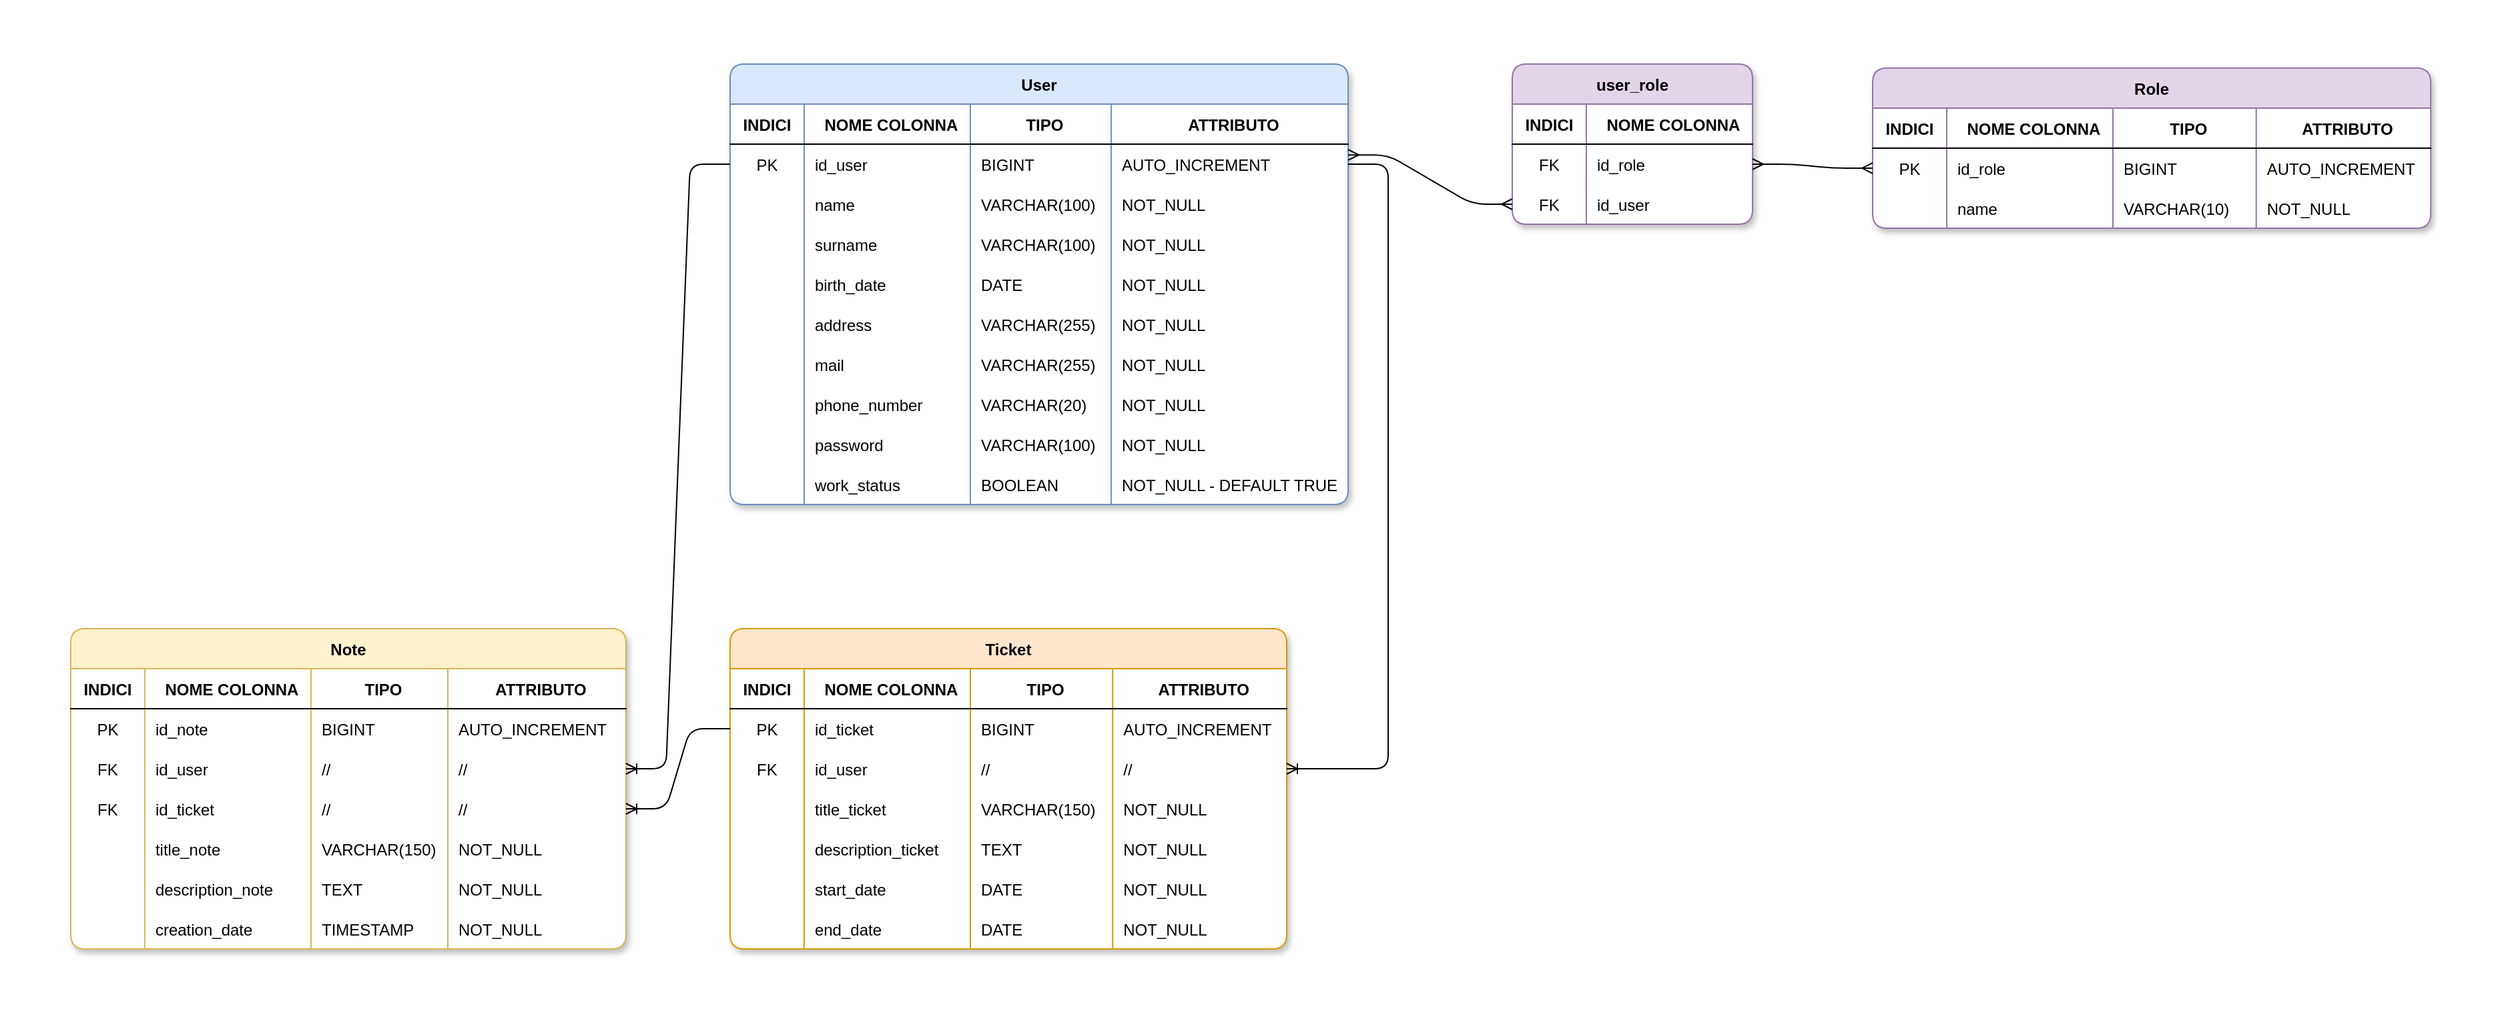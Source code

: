 <mxfile>
    <diagram id="HEl8g1TuOhpyTaPzUHAG" name="Page-1">
        <mxGraphModel dx="2202" dy="571" grid="0" gridSize="10" guides="1" tooltips="1" connect="1" arrows="1" fold="1" page="0" pageScale="1" pageWidth="827" pageHeight="1169" background="#ffffff" math="0" shadow="0">
            <root>
                <mxCell id="0"/>
                <mxCell id="1" parent="0"/>
                <mxCell id="246" value="" style="rounded=0;whiteSpace=wrap;html=1;strokeColor=none;movable=0;resizable=0;rotatable=0;deletable=0;editable=0;connectable=0;" parent="1" vertex="1">
                    <mxGeometry x="-989" y="96" width="1872" height="767" as="geometry"/>
                </mxCell>
                <mxCell id="2" value="User" style="shape=table;startSize=30;container=1;collapsible=1;childLayout=tableLayout;fixedRows=1;rowLines=0;fontStyle=1;align=center;resizeLast=1;swimlaneFillColor=default;rounded=1;swimlaneLine=1;shadow=1;fillColor=#dae8fc;arcSize=12;strokeColor=#6c8ebf;" parent="1" vertex="1">
                    <mxGeometry x="-442" y="144" width="463" height="330" as="geometry"/>
                </mxCell>
                <mxCell id="3" value="" style="shape=tableRow;horizontal=0;startSize=0;swimlaneHead=0;swimlaneBody=0;fillColor=none;collapsible=0;dropTarget=0;points=[[0,0.5],[1,0.5]];portConstraint=eastwest;top=0;left=0;right=0;bottom=1;rounded=0;" parent="2" vertex="1">
                    <mxGeometry y="30" width="463" height="30" as="geometry"/>
                </mxCell>
                <mxCell id="4" value="INDICI" style="shape=partialRectangle;connectable=0;fillColor=none;top=0;left=0;bottom=0;right=0;fontStyle=1;overflow=hidden;align=center;rounded=0;" parent="3" vertex="1">
                    <mxGeometry width="55.458" height="30" as="geometry">
                        <mxRectangle width="55.458" height="30" as="alternateBounds"/>
                    </mxGeometry>
                </mxCell>
                <mxCell id="5" value="NOME COLONNA" style="shape=partialRectangle;connectable=0;fillColor=none;top=0;left=0;bottom=0;right=0;align=center;spacingLeft=6;fontStyle=1;overflow=hidden;rounded=0;" parent="3" vertex="1">
                    <mxGeometry x="55.458" width="124.542" height="30" as="geometry">
                        <mxRectangle width="124.542" height="30" as="alternateBounds"/>
                    </mxGeometry>
                </mxCell>
                <mxCell id="26" value="TIPO" style="shape=partialRectangle;connectable=0;fillColor=none;top=0;left=0;bottom=0;right=0;align=center;spacingLeft=6;fontStyle=1;overflow=hidden;rounded=0;" parent="3" vertex="1">
                    <mxGeometry x="180" width="105.458" height="30" as="geometry">
                        <mxRectangle width="105.458" height="30" as="alternateBounds"/>
                    </mxGeometry>
                </mxCell>
                <mxCell id="22" value="ATTRIBUTO" style="shape=partialRectangle;connectable=0;fillColor=none;top=0;left=0;bottom=0;right=0;align=center;spacingLeft=6;fontStyle=1;overflow=hidden;rounded=0;" parent="3" vertex="1">
                    <mxGeometry x="285.458" width="177.542" height="30" as="geometry">
                        <mxRectangle width="177.542" height="30" as="alternateBounds"/>
                    </mxGeometry>
                </mxCell>
                <mxCell id="6" value="" style="shape=tableRow;horizontal=0;startSize=0;swimlaneHead=0;swimlaneBody=0;fillColor=none;collapsible=0;dropTarget=0;points=[[0,0.5],[1,0.5]];portConstraint=eastwest;top=0;left=0;right=0;bottom=0;rounded=0;" parent="2" vertex="1">
                    <mxGeometry y="60" width="463" height="30" as="geometry"/>
                </mxCell>
                <mxCell id="7" value="PK" style="shape=partialRectangle;connectable=0;fillColor=none;top=0;left=0;bottom=0;right=0;editable=1;overflow=hidden;rounded=0;" parent="6" vertex="1">
                    <mxGeometry width="55.458" height="30" as="geometry">
                        <mxRectangle width="55.458" height="30" as="alternateBounds"/>
                    </mxGeometry>
                </mxCell>
                <mxCell id="8" value="id_user" style="shape=partialRectangle;connectable=0;fillColor=none;top=0;left=0;bottom=0;right=0;align=left;spacingLeft=6;overflow=hidden;rounded=0;" parent="6" vertex="1">
                    <mxGeometry x="55.458" width="124.542" height="30" as="geometry">
                        <mxRectangle width="124.542" height="30" as="alternateBounds"/>
                    </mxGeometry>
                </mxCell>
                <mxCell id="27" value="BIGINT" style="shape=partialRectangle;connectable=0;fillColor=none;top=0;left=0;bottom=0;right=0;align=left;spacingLeft=6;overflow=hidden;rounded=0;" parent="6" vertex="1">
                    <mxGeometry x="180" width="105.458" height="30" as="geometry">
                        <mxRectangle width="105.458" height="30" as="alternateBounds"/>
                    </mxGeometry>
                </mxCell>
                <mxCell id="23" value="AUTO_INCREMENT" style="shape=partialRectangle;connectable=0;fillColor=none;top=0;left=0;bottom=0;right=0;align=left;spacingLeft=6;overflow=hidden;rounded=0;" parent="6" vertex="1">
                    <mxGeometry x="285.458" width="177.542" height="30" as="geometry">
                        <mxRectangle width="177.542" height="30" as="alternateBounds"/>
                    </mxGeometry>
                </mxCell>
                <mxCell id="9" value="" style="shape=tableRow;horizontal=0;startSize=0;swimlaneHead=0;swimlaneBody=0;fillColor=none;collapsible=0;dropTarget=0;points=[[0,0.5],[1,0.5]];portConstraint=eastwest;top=0;left=0;right=0;bottom=0;rounded=0;" parent="2" vertex="1">
                    <mxGeometry y="90" width="463" height="30" as="geometry"/>
                </mxCell>
                <mxCell id="10" value="" style="shape=partialRectangle;connectable=0;fillColor=none;top=0;left=0;bottom=0;right=0;editable=1;overflow=hidden;rounded=0;" parent="9" vertex="1">
                    <mxGeometry width="55.458" height="30" as="geometry">
                        <mxRectangle width="55.458" height="30" as="alternateBounds"/>
                    </mxGeometry>
                </mxCell>
                <mxCell id="11" value="name" style="shape=partialRectangle;connectable=0;fillColor=none;top=0;left=0;bottom=0;right=0;align=left;spacingLeft=6;overflow=hidden;rounded=0;" parent="9" vertex="1">
                    <mxGeometry x="55.458" width="124.542" height="30" as="geometry">
                        <mxRectangle width="124.542" height="30" as="alternateBounds"/>
                    </mxGeometry>
                </mxCell>
                <mxCell id="28" value="VARCHAR(100)" style="shape=partialRectangle;connectable=0;fillColor=none;top=0;left=0;bottom=0;right=0;align=left;spacingLeft=6;overflow=hidden;rounded=0;" parent="9" vertex="1">
                    <mxGeometry x="180" width="105.458" height="30" as="geometry">
                        <mxRectangle width="105.458" height="30" as="alternateBounds"/>
                    </mxGeometry>
                </mxCell>
                <mxCell id="24" value="NOT_NULL" style="shape=partialRectangle;connectable=0;fillColor=none;top=0;left=0;bottom=0;right=0;align=left;spacingLeft=6;overflow=hidden;rounded=0;" parent="9" vertex="1">
                    <mxGeometry x="285.458" width="177.542" height="30" as="geometry">
                        <mxRectangle width="177.542" height="30" as="alternateBounds"/>
                    </mxGeometry>
                </mxCell>
                <mxCell id="12" value="" style="shape=tableRow;horizontal=0;startSize=0;swimlaneHead=0;swimlaneBody=0;fillColor=none;collapsible=0;dropTarget=0;points=[[0,0.5],[1,0.5]];portConstraint=eastwest;top=0;left=0;right=0;bottom=0;rounded=0;" parent="2" vertex="1">
                    <mxGeometry y="120" width="463" height="30" as="geometry"/>
                </mxCell>
                <mxCell id="13" value="" style="shape=partialRectangle;connectable=0;fillColor=none;top=0;left=0;bottom=0;right=0;editable=1;overflow=hidden;rounded=0;" parent="12" vertex="1">
                    <mxGeometry width="55.458" height="30" as="geometry">
                        <mxRectangle width="55.458" height="30" as="alternateBounds"/>
                    </mxGeometry>
                </mxCell>
                <mxCell id="14" value="surname" style="shape=partialRectangle;connectable=0;fillColor=none;top=0;left=0;bottom=0;right=0;align=left;spacingLeft=6;overflow=hidden;rounded=0;" parent="12" vertex="1">
                    <mxGeometry x="55.458" width="124.542" height="30" as="geometry">
                        <mxRectangle width="124.542" height="30" as="alternateBounds"/>
                    </mxGeometry>
                </mxCell>
                <mxCell id="29" value="VARCHAR(100)" style="shape=partialRectangle;connectable=0;fillColor=none;top=0;left=0;bottom=0;right=0;align=left;spacingLeft=6;overflow=hidden;rounded=0;" parent="12" vertex="1">
                    <mxGeometry x="180" width="105.458" height="30" as="geometry">
                        <mxRectangle width="105.458" height="30" as="alternateBounds"/>
                    </mxGeometry>
                </mxCell>
                <mxCell id="25" value="NOT_NULL" style="shape=partialRectangle;connectable=0;fillColor=none;top=0;left=0;bottom=0;right=0;align=left;spacingLeft=6;overflow=hidden;rounded=0;" parent="12" vertex="1">
                    <mxGeometry x="285.458" width="177.542" height="30" as="geometry">
                        <mxRectangle width="177.542" height="30" as="alternateBounds"/>
                    </mxGeometry>
                </mxCell>
                <mxCell id="79" style="shape=tableRow;horizontal=0;startSize=0;swimlaneHead=0;swimlaneBody=0;fillColor=none;collapsible=0;dropTarget=0;points=[[0,0.5],[1,0.5]];portConstraint=eastwest;top=0;left=0;right=0;bottom=0;rounded=0;" parent="2" vertex="1">
                    <mxGeometry y="150" width="463" height="30" as="geometry"/>
                </mxCell>
                <mxCell id="80" style="shape=partialRectangle;connectable=0;fillColor=none;top=0;left=0;bottom=0;right=0;editable=1;overflow=hidden;rounded=0;" parent="79" vertex="1">
                    <mxGeometry width="55.458" height="30" as="geometry">
                        <mxRectangle width="55.458" height="30" as="alternateBounds"/>
                    </mxGeometry>
                </mxCell>
                <mxCell id="81" value="birth_date" style="shape=partialRectangle;connectable=0;fillColor=none;top=0;left=0;bottom=0;right=0;align=left;spacingLeft=6;overflow=hidden;rounded=0;" parent="79" vertex="1">
                    <mxGeometry x="55.458" width="124.542" height="30" as="geometry">
                        <mxRectangle width="124.542" height="30" as="alternateBounds"/>
                    </mxGeometry>
                </mxCell>
                <mxCell id="82" value="DATE" style="shape=partialRectangle;connectable=0;fillColor=none;top=0;left=0;bottom=0;right=0;align=left;spacingLeft=6;overflow=hidden;rounded=0;" parent="79" vertex="1">
                    <mxGeometry x="180" width="105.458" height="30" as="geometry">
                        <mxRectangle width="105.458" height="30" as="alternateBounds"/>
                    </mxGeometry>
                </mxCell>
                <mxCell id="83" value="NOT_NULL" style="shape=partialRectangle;connectable=0;fillColor=none;top=0;left=0;bottom=0;right=0;align=left;spacingLeft=6;overflow=hidden;rounded=0;" parent="79" vertex="1">
                    <mxGeometry x="285.458" width="177.542" height="30" as="geometry">
                        <mxRectangle width="177.542" height="30" as="alternateBounds"/>
                    </mxGeometry>
                </mxCell>
                <mxCell id="74" style="shape=tableRow;horizontal=0;startSize=0;swimlaneHead=0;swimlaneBody=0;fillColor=none;collapsible=0;dropTarget=0;points=[[0,0.5],[1,0.5]];portConstraint=eastwest;top=0;left=0;right=0;bottom=0;rounded=0;" parent="2" vertex="1">
                    <mxGeometry y="180" width="463" height="30" as="geometry"/>
                </mxCell>
                <mxCell id="75" style="shape=partialRectangle;connectable=0;fillColor=none;top=0;left=0;bottom=0;right=0;editable=1;overflow=hidden;rounded=0;" parent="74" vertex="1">
                    <mxGeometry width="55.458" height="30" as="geometry">
                        <mxRectangle width="55.458" height="30" as="alternateBounds"/>
                    </mxGeometry>
                </mxCell>
                <mxCell id="76" value="address" style="shape=partialRectangle;connectable=0;fillColor=none;top=0;left=0;bottom=0;right=0;align=left;spacingLeft=6;overflow=hidden;rounded=0;" parent="74" vertex="1">
                    <mxGeometry x="55.458" width="124.542" height="30" as="geometry">
                        <mxRectangle width="124.542" height="30" as="alternateBounds"/>
                    </mxGeometry>
                </mxCell>
                <mxCell id="77" value="VARCHAR(255)" style="shape=partialRectangle;connectable=0;fillColor=none;top=0;left=0;bottom=0;right=0;align=left;spacingLeft=6;overflow=hidden;rounded=0;" parent="74" vertex="1">
                    <mxGeometry x="180" width="105.458" height="30" as="geometry">
                        <mxRectangle width="105.458" height="30" as="alternateBounds"/>
                    </mxGeometry>
                </mxCell>
                <mxCell id="78" value="NOT_NULL" style="shape=partialRectangle;connectable=0;fillColor=none;top=0;left=0;bottom=0;right=0;align=left;spacingLeft=6;overflow=hidden;rounded=0;" parent="74" vertex="1">
                    <mxGeometry x="285.458" width="177.542" height="30" as="geometry">
                        <mxRectangle width="177.542" height="30" as="alternateBounds"/>
                    </mxGeometry>
                </mxCell>
                <mxCell id="84" style="shape=tableRow;horizontal=0;startSize=0;swimlaneHead=0;swimlaneBody=0;fillColor=none;collapsible=0;dropTarget=0;points=[[0,0.5],[1,0.5]];portConstraint=eastwest;top=0;left=0;right=0;bottom=0;rounded=0;" parent="2" vertex="1">
                    <mxGeometry y="210" width="463" height="30" as="geometry"/>
                </mxCell>
                <mxCell id="85" style="shape=partialRectangle;connectable=0;fillColor=none;top=0;left=0;bottom=0;right=0;editable=1;overflow=hidden;rounded=0;" parent="84" vertex="1">
                    <mxGeometry width="55.458" height="30" as="geometry">
                        <mxRectangle width="55.458" height="30" as="alternateBounds"/>
                    </mxGeometry>
                </mxCell>
                <mxCell id="86" value="mail" style="shape=partialRectangle;connectable=0;fillColor=none;top=0;left=0;bottom=0;right=0;align=left;spacingLeft=6;overflow=hidden;rounded=0;" parent="84" vertex="1">
                    <mxGeometry x="55.458" width="124.542" height="30" as="geometry">
                        <mxRectangle width="124.542" height="30" as="alternateBounds"/>
                    </mxGeometry>
                </mxCell>
                <mxCell id="87" value="VARCHAR(255)" style="shape=partialRectangle;connectable=0;fillColor=none;top=0;left=0;bottom=0;right=0;align=left;spacingLeft=6;overflow=hidden;rounded=0;" parent="84" vertex="1">
                    <mxGeometry x="180" width="105.458" height="30" as="geometry">
                        <mxRectangle width="105.458" height="30" as="alternateBounds"/>
                    </mxGeometry>
                </mxCell>
                <mxCell id="88" value="NOT_NULL" style="shape=partialRectangle;connectable=0;fillColor=none;top=0;left=0;bottom=0;right=0;align=left;spacingLeft=6;overflow=hidden;rounded=0;" parent="84" vertex="1">
                    <mxGeometry x="285.458" width="177.542" height="30" as="geometry">
                        <mxRectangle width="177.542" height="30" as="alternateBounds"/>
                    </mxGeometry>
                </mxCell>
                <mxCell id="99" style="shape=tableRow;horizontal=0;startSize=0;swimlaneHead=0;swimlaneBody=0;fillColor=none;collapsible=0;dropTarget=0;points=[[0,0.5],[1,0.5]];portConstraint=eastwest;top=0;left=0;right=0;bottom=0;rounded=0;" parent="2" vertex="1">
                    <mxGeometry y="240" width="463" height="30" as="geometry"/>
                </mxCell>
                <mxCell id="100" style="shape=partialRectangle;connectable=0;fillColor=none;top=0;left=0;bottom=0;right=0;editable=1;overflow=hidden;rounded=0;" parent="99" vertex="1">
                    <mxGeometry width="55.458" height="30" as="geometry">
                        <mxRectangle width="55.458" height="30" as="alternateBounds"/>
                    </mxGeometry>
                </mxCell>
                <mxCell id="101" value="phone_number" style="shape=partialRectangle;connectable=0;fillColor=none;top=0;left=0;bottom=0;right=0;align=left;spacingLeft=6;overflow=hidden;rounded=0;" parent="99" vertex="1">
                    <mxGeometry x="55.458" width="124.542" height="30" as="geometry">
                        <mxRectangle width="124.542" height="30" as="alternateBounds"/>
                    </mxGeometry>
                </mxCell>
                <mxCell id="102" value="VARCHAR(20)" style="shape=partialRectangle;connectable=0;fillColor=none;top=0;left=0;bottom=0;right=0;align=left;spacingLeft=6;overflow=hidden;rounded=0;" parent="99" vertex="1">
                    <mxGeometry x="180" width="105.458" height="30" as="geometry">
                        <mxRectangle width="105.458" height="30" as="alternateBounds"/>
                    </mxGeometry>
                </mxCell>
                <mxCell id="103" value="NOT_NULL" style="shape=partialRectangle;connectable=0;fillColor=none;top=0;left=0;bottom=0;right=0;align=left;spacingLeft=6;overflow=hidden;rounded=0;" parent="99" vertex="1">
                    <mxGeometry x="285.458" width="177.542" height="30" as="geometry">
                        <mxRectangle width="177.542" height="30" as="alternateBounds"/>
                    </mxGeometry>
                </mxCell>
                <mxCell id="89" style="shape=tableRow;horizontal=0;startSize=0;swimlaneHead=0;swimlaneBody=0;fillColor=none;collapsible=0;dropTarget=0;points=[[0,0.5],[1,0.5]];portConstraint=eastwest;top=0;left=0;right=0;bottom=0;rounded=0;" parent="2" vertex="1">
                    <mxGeometry y="270" width="463" height="30" as="geometry"/>
                </mxCell>
                <mxCell id="90" style="shape=partialRectangle;connectable=0;fillColor=none;top=0;left=0;bottom=0;right=0;editable=1;overflow=hidden;rounded=0;" parent="89" vertex="1">
                    <mxGeometry width="55.458" height="30" as="geometry">
                        <mxRectangle width="55.458" height="30" as="alternateBounds"/>
                    </mxGeometry>
                </mxCell>
                <mxCell id="91" value="password" style="shape=partialRectangle;connectable=0;fillColor=none;top=0;left=0;bottom=0;right=0;align=left;spacingLeft=6;overflow=hidden;rounded=0;" parent="89" vertex="1">
                    <mxGeometry x="55.458" width="124.542" height="30" as="geometry">
                        <mxRectangle width="124.542" height="30" as="alternateBounds"/>
                    </mxGeometry>
                </mxCell>
                <mxCell id="92" value="VARCHAR(100)" style="shape=partialRectangle;connectable=0;fillColor=none;top=0;left=0;bottom=0;right=0;align=left;spacingLeft=6;overflow=hidden;rounded=0;" parent="89" vertex="1">
                    <mxGeometry x="180" width="105.458" height="30" as="geometry">
                        <mxRectangle width="105.458" height="30" as="alternateBounds"/>
                    </mxGeometry>
                </mxCell>
                <mxCell id="93" value="NOT_NULL" style="shape=partialRectangle;connectable=0;fillColor=none;top=0;left=0;bottom=0;right=0;align=left;spacingLeft=6;overflow=hidden;rounded=0;" parent="89" vertex="1">
                    <mxGeometry x="285.458" width="177.542" height="30" as="geometry">
                        <mxRectangle width="177.542" height="30" as="alternateBounds"/>
                    </mxGeometry>
                </mxCell>
                <mxCell id="125" style="shape=tableRow;horizontal=0;startSize=0;swimlaneHead=0;swimlaneBody=0;fillColor=none;collapsible=0;dropTarget=0;points=[[0,0.5],[1,0.5]];portConstraint=eastwest;top=0;left=0;right=0;bottom=0;rounded=0;" parent="2" vertex="1">
                    <mxGeometry y="300" width="463" height="30" as="geometry"/>
                </mxCell>
                <mxCell id="126" style="shape=partialRectangle;connectable=0;fillColor=none;top=0;left=0;bottom=0;right=0;editable=1;overflow=hidden;rounded=0;" parent="125" vertex="1">
                    <mxGeometry width="55.458" height="30" as="geometry">
                        <mxRectangle width="55.458" height="30" as="alternateBounds"/>
                    </mxGeometry>
                </mxCell>
                <mxCell id="127" value="work_status" style="shape=partialRectangle;connectable=0;fillColor=none;top=0;left=0;bottom=0;right=0;align=left;spacingLeft=6;overflow=hidden;rounded=0;" parent="125" vertex="1">
                    <mxGeometry x="55.458" width="124.542" height="30" as="geometry">
                        <mxRectangle width="124.542" height="30" as="alternateBounds"/>
                    </mxGeometry>
                </mxCell>
                <mxCell id="128" value="BOOLEAN" style="shape=partialRectangle;connectable=0;fillColor=none;top=0;left=0;bottom=0;right=0;align=left;spacingLeft=6;overflow=hidden;rounded=0;" parent="125" vertex="1">
                    <mxGeometry x="180" width="105.458" height="30" as="geometry">
                        <mxRectangle width="105.458" height="30" as="alternateBounds"/>
                    </mxGeometry>
                </mxCell>
                <mxCell id="129" value="NOT_NULL - DEFAULT TRUE" style="shape=partialRectangle;connectable=0;fillColor=none;top=0;left=0;bottom=0;right=0;align=left;spacingLeft=6;overflow=hidden;rounded=0;" parent="125" vertex="1">
                    <mxGeometry x="285.458" width="177.542" height="30" as="geometry">
                        <mxRectangle width="177.542" height="30" as="alternateBounds"/>
                    </mxGeometry>
                </mxCell>
                <mxCell id="30" value="Role" style="shape=table;startSize=30;container=1;collapsible=1;childLayout=tableLayout;fixedRows=1;rowLines=0;fontStyle=1;align=center;resizeLast=1;swimlaneFillColor=default;rounded=1;swimlaneLine=1;shadow=1;fillColor=#e1d5e7;arcSize=12;strokeColor=#9673a6;" parent="1" vertex="1">
                    <mxGeometry x="414" y="147" width="418.114" height="120" as="geometry"/>
                </mxCell>
                <mxCell id="31" value="" style="shape=tableRow;horizontal=0;startSize=0;swimlaneHead=0;swimlaneBody=0;fillColor=none;collapsible=0;dropTarget=0;points=[[0,0.5],[1,0.5]];portConstraint=eastwest;top=0;left=0;right=0;bottom=1;rounded=0;" parent="30" vertex="1">
                    <mxGeometry y="30" width="418.114" height="30" as="geometry"/>
                </mxCell>
                <mxCell id="32" value="INDICI" style="shape=partialRectangle;connectable=0;fillColor=none;top=0;left=0;bottom=0;right=0;fontStyle=1;overflow=hidden;align=center;rounded=0;" parent="31" vertex="1">
                    <mxGeometry width="55.458" height="30" as="geometry">
                        <mxRectangle width="55.458" height="30" as="alternateBounds"/>
                    </mxGeometry>
                </mxCell>
                <mxCell id="33" value="NOME COLONNA" style="shape=partialRectangle;connectable=0;fillColor=none;top=0;left=0;bottom=0;right=0;align=center;spacingLeft=6;fontStyle=1;overflow=hidden;rounded=0;" parent="31" vertex="1">
                    <mxGeometry x="55.458" width="124.542" height="30" as="geometry">
                        <mxRectangle width="124.542" height="30" as="alternateBounds"/>
                    </mxGeometry>
                </mxCell>
                <mxCell id="34" value="TIPO" style="shape=partialRectangle;connectable=0;fillColor=none;top=0;left=0;bottom=0;right=0;align=center;spacingLeft=6;fontStyle=1;overflow=hidden;rounded=0;" parent="31" vertex="1">
                    <mxGeometry x="180" width="107.371" height="30" as="geometry">
                        <mxRectangle width="107.371" height="30" as="alternateBounds"/>
                    </mxGeometry>
                </mxCell>
                <mxCell id="35" value="ATTRIBUTO" style="shape=partialRectangle;connectable=0;fillColor=none;top=0;left=0;bottom=0;right=0;align=center;spacingLeft=6;fontStyle=1;overflow=hidden;rounded=0;" parent="31" vertex="1">
                    <mxGeometry x="287.371" width="130.743" height="30" as="geometry">
                        <mxRectangle width="130.743" height="30" as="alternateBounds"/>
                    </mxGeometry>
                </mxCell>
                <mxCell id="36" value="" style="shape=tableRow;horizontal=0;startSize=0;swimlaneHead=0;swimlaneBody=0;fillColor=none;collapsible=0;dropTarget=0;points=[[0,0.5],[1,0.5]];portConstraint=eastwest;top=0;left=0;right=0;bottom=0;rounded=0;" parent="30" vertex="1">
                    <mxGeometry y="60" width="418.114" height="30" as="geometry"/>
                </mxCell>
                <mxCell id="37" value="PK" style="shape=partialRectangle;connectable=0;fillColor=none;top=0;left=0;bottom=0;right=0;editable=1;overflow=hidden;rounded=0;" parent="36" vertex="1">
                    <mxGeometry width="55.458" height="30" as="geometry">
                        <mxRectangle width="55.458" height="30" as="alternateBounds"/>
                    </mxGeometry>
                </mxCell>
                <mxCell id="38" value="id_role" style="shape=partialRectangle;connectable=0;fillColor=none;top=0;left=0;bottom=0;right=0;align=left;spacingLeft=6;overflow=hidden;rounded=0;" parent="36" vertex="1">
                    <mxGeometry x="55.458" width="124.542" height="30" as="geometry">
                        <mxRectangle width="124.542" height="30" as="alternateBounds"/>
                    </mxGeometry>
                </mxCell>
                <mxCell id="39" value="BIGINT" style="shape=partialRectangle;connectable=0;fillColor=none;top=0;left=0;bottom=0;right=0;align=left;spacingLeft=6;overflow=hidden;rounded=0;" parent="36" vertex="1">
                    <mxGeometry x="180" width="107.371" height="30" as="geometry">
                        <mxRectangle width="107.371" height="30" as="alternateBounds"/>
                    </mxGeometry>
                </mxCell>
                <mxCell id="40" value="AUTO_INCREMENT" style="shape=partialRectangle;connectable=0;fillColor=none;top=0;left=0;bottom=0;right=0;align=left;spacingLeft=6;overflow=hidden;rounded=0;" parent="36" vertex="1">
                    <mxGeometry x="287.371" width="130.743" height="30" as="geometry">
                        <mxRectangle width="130.743" height="30" as="alternateBounds"/>
                    </mxGeometry>
                </mxCell>
                <mxCell id="192" value="" style="shape=tableRow;horizontal=0;startSize=0;swimlaneHead=0;swimlaneBody=0;fillColor=none;collapsible=0;dropTarget=0;points=[[0,0.5],[1,0.5]];portConstraint=eastwest;top=0;left=0;right=0;bottom=0;rounded=0;" parent="30" vertex="1">
                    <mxGeometry y="90" width="418.114" height="30" as="geometry"/>
                </mxCell>
                <mxCell id="193" value="" style="shape=partialRectangle;connectable=0;fillColor=none;top=0;left=0;bottom=0;right=0;editable=1;overflow=hidden;rounded=0;" parent="192" vertex="1">
                    <mxGeometry width="55.458" height="30" as="geometry">
                        <mxRectangle width="55.458" height="30" as="alternateBounds"/>
                    </mxGeometry>
                </mxCell>
                <mxCell id="194" value="name" style="shape=partialRectangle;connectable=0;fillColor=none;top=0;left=0;bottom=0;right=0;align=left;spacingLeft=6;overflow=hidden;rounded=0;" parent="192" vertex="1">
                    <mxGeometry x="55.458" width="124.542" height="30" as="geometry">
                        <mxRectangle width="124.542" height="30" as="alternateBounds"/>
                    </mxGeometry>
                </mxCell>
                <mxCell id="195" value="VARCHAR(10)" style="shape=partialRectangle;connectable=0;fillColor=none;top=0;left=0;bottom=0;right=0;align=left;spacingLeft=6;overflow=hidden;rounded=0;" parent="192" vertex="1">
                    <mxGeometry x="180" width="107.371" height="30" as="geometry">
                        <mxRectangle width="107.371" height="30" as="alternateBounds"/>
                    </mxGeometry>
                </mxCell>
                <mxCell id="196" value="NOT_NULL" style="shape=partialRectangle;connectable=0;fillColor=none;top=0;left=0;bottom=0;right=0;align=left;spacingLeft=6;overflow=hidden;rounded=0;" parent="192" vertex="1">
                    <mxGeometry x="287.371" width="130.743" height="30" as="geometry">
                        <mxRectangle width="130.743" height="30" as="alternateBounds"/>
                    </mxGeometry>
                </mxCell>
                <mxCell id="51" value="Ticket" style="shape=table;startSize=30;container=1;collapsible=1;childLayout=tableLayout;fixedRows=1;rowLines=0;fontStyle=1;align=center;resizeLast=1;swimlaneFillColor=default;rounded=1;swimlaneLine=1;shadow=1;fillColor=#ffe6cc;arcSize=12;strokeColor=#d79b00;" parent="1" vertex="1">
                    <mxGeometry x="-442" y="567" width="417" height="240" as="geometry"/>
                </mxCell>
                <mxCell id="52" value="" style="shape=tableRow;horizontal=0;startSize=0;swimlaneHead=0;swimlaneBody=0;fillColor=none;collapsible=0;dropTarget=0;points=[[0,0.5],[1,0.5]];portConstraint=eastwest;top=0;left=0;right=0;bottom=1;rounded=0;" parent="51" vertex="1">
                    <mxGeometry y="30" width="417" height="30" as="geometry"/>
                </mxCell>
                <mxCell id="53" value="INDICI" style="shape=partialRectangle;connectable=0;fillColor=none;top=0;left=0;bottom=0;right=0;fontStyle=1;overflow=hidden;align=center;rounded=0;" parent="52" vertex="1">
                    <mxGeometry width="55.458" height="30" as="geometry">
                        <mxRectangle width="55.458" height="30" as="alternateBounds"/>
                    </mxGeometry>
                </mxCell>
                <mxCell id="54" value="NOME COLONNA" style="shape=partialRectangle;connectable=0;fillColor=none;top=0;left=0;bottom=0;right=0;align=center;spacingLeft=6;fontStyle=1;overflow=hidden;rounded=0;" parent="52" vertex="1">
                    <mxGeometry x="55.458" width="124.542" height="30" as="geometry">
                        <mxRectangle width="124.542" height="30" as="alternateBounds"/>
                    </mxGeometry>
                </mxCell>
                <mxCell id="55" value="TIPO" style="shape=partialRectangle;connectable=0;fillColor=none;top=0;left=0;bottom=0;right=0;align=center;spacingLeft=6;fontStyle=1;overflow=hidden;rounded=0;" parent="52" vertex="1">
                    <mxGeometry x="180" width="106.609" height="30" as="geometry">
                        <mxRectangle width="106.609" height="30" as="alternateBounds"/>
                    </mxGeometry>
                </mxCell>
                <mxCell id="56" value="ATTRIBUTO" style="shape=partialRectangle;connectable=0;fillColor=none;top=0;left=0;bottom=0;right=0;align=center;spacingLeft=6;fontStyle=1;overflow=hidden;rounded=0;" parent="52" vertex="1">
                    <mxGeometry x="286.609" width="130.391" height="30" as="geometry">
                        <mxRectangle width="130.391" height="30" as="alternateBounds"/>
                    </mxGeometry>
                </mxCell>
                <mxCell id="57" value="" style="shape=tableRow;horizontal=0;startSize=0;swimlaneHead=0;swimlaneBody=0;fillColor=none;collapsible=0;dropTarget=0;points=[[0,0.5],[1,0.5]];portConstraint=eastwest;top=0;left=0;right=0;bottom=0;rounded=0;" parent="51" vertex="1">
                    <mxGeometry y="60" width="417" height="30" as="geometry"/>
                </mxCell>
                <mxCell id="58" value="PK" style="shape=partialRectangle;connectable=0;fillColor=none;top=0;left=0;bottom=0;right=0;editable=1;overflow=hidden;rounded=0;" parent="57" vertex="1">
                    <mxGeometry width="55.458" height="30" as="geometry">
                        <mxRectangle width="55.458" height="30" as="alternateBounds"/>
                    </mxGeometry>
                </mxCell>
                <mxCell id="59" value="id_ticket" style="shape=partialRectangle;connectable=0;fillColor=none;top=0;left=0;bottom=0;right=0;align=left;spacingLeft=6;overflow=hidden;rounded=0;" parent="57" vertex="1">
                    <mxGeometry x="55.458" width="124.542" height="30" as="geometry">
                        <mxRectangle width="124.542" height="30" as="alternateBounds"/>
                    </mxGeometry>
                </mxCell>
                <mxCell id="60" value="BIGINT" style="shape=partialRectangle;connectable=0;fillColor=none;top=0;left=0;bottom=0;right=0;align=left;spacingLeft=6;overflow=hidden;rounded=0;" parent="57" vertex="1">
                    <mxGeometry x="180" width="106.609" height="30" as="geometry">
                        <mxRectangle width="106.609" height="30" as="alternateBounds"/>
                    </mxGeometry>
                </mxCell>
                <mxCell id="61" value="AUTO_INCREMENT" style="shape=partialRectangle;connectable=0;fillColor=none;top=0;left=0;bottom=0;right=0;align=left;spacingLeft=6;overflow=hidden;rounded=0;" parent="57" vertex="1">
                    <mxGeometry x="286.609" width="130.391" height="30" as="geometry">
                        <mxRectangle width="130.391" height="30" as="alternateBounds"/>
                    </mxGeometry>
                </mxCell>
                <mxCell id="214" style="shape=tableRow;horizontal=0;startSize=0;swimlaneHead=0;swimlaneBody=0;fillColor=none;collapsible=0;dropTarget=0;points=[[0,0.5],[1,0.5]];portConstraint=eastwest;top=0;left=0;right=0;bottom=0;rounded=0;" parent="51" vertex="1">
                    <mxGeometry y="90" width="417" height="30" as="geometry"/>
                </mxCell>
                <mxCell id="215" value="FK" style="shape=partialRectangle;connectable=0;fillColor=none;top=0;left=0;bottom=0;right=0;editable=1;overflow=hidden;rounded=0;" parent="214" vertex="1">
                    <mxGeometry width="55.458" height="30" as="geometry">
                        <mxRectangle width="55.458" height="30" as="alternateBounds"/>
                    </mxGeometry>
                </mxCell>
                <mxCell id="216" value="id_user" style="shape=partialRectangle;connectable=0;fillColor=none;top=0;left=0;bottom=0;right=0;align=left;spacingLeft=6;overflow=hidden;rounded=0;" parent="214" vertex="1">
                    <mxGeometry x="55.458" width="124.542" height="30" as="geometry">
                        <mxRectangle width="124.542" height="30" as="alternateBounds"/>
                    </mxGeometry>
                </mxCell>
                <mxCell id="217" value="//" style="shape=partialRectangle;connectable=0;fillColor=none;top=0;left=0;bottom=0;right=0;align=left;spacingLeft=6;overflow=hidden;rounded=0;" parent="214" vertex="1">
                    <mxGeometry x="180" width="106.609" height="30" as="geometry">
                        <mxRectangle width="106.609" height="30" as="alternateBounds"/>
                    </mxGeometry>
                </mxCell>
                <mxCell id="218" value="//" style="shape=partialRectangle;connectable=0;fillColor=none;top=0;left=0;bottom=0;right=0;align=left;spacingLeft=6;overflow=hidden;rounded=0;" parent="214" vertex="1">
                    <mxGeometry x="286.609" width="130.391" height="30" as="geometry">
                        <mxRectangle width="130.391" height="30" as="alternateBounds"/>
                    </mxGeometry>
                </mxCell>
                <mxCell id="62" value="" style="shape=tableRow;horizontal=0;startSize=0;swimlaneHead=0;swimlaneBody=0;fillColor=none;collapsible=0;dropTarget=0;points=[[0,0.5],[1,0.5]];portConstraint=eastwest;top=0;left=0;right=0;bottom=0;rounded=0;" parent="51" vertex="1">
                    <mxGeometry y="120" width="417" height="30" as="geometry"/>
                </mxCell>
                <mxCell id="63" value="" style="shape=partialRectangle;connectable=0;fillColor=none;top=0;left=0;bottom=0;right=0;editable=1;overflow=hidden;rounded=0;" parent="62" vertex="1">
                    <mxGeometry width="55.458" height="30" as="geometry">
                        <mxRectangle width="55.458" height="30" as="alternateBounds"/>
                    </mxGeometry>
                </mxCell>
                <mxCell id="64" value="title_ticket" style="shape=partialRectangle;connectable=0;fillColor=none;top=0;left=0;bottom=0;right=0;align=left;spacingLeft=6;overflow=hidden;rounded=0;" parent="62" vertex="1">
                    <mxGeometry x="55.458" width="124.542" height="30" as="geometry">
                        <mxRectangle width="124.542" height="30" as="alternateBounds"/>
                    </mxGeometry>
                </mxCell>
                <mxCell id="65" value="VARCHAR(150)" style="shape=partialRectangle;connectable=0;fillColor=none;top=0;left=0;bottom=0;right=0;align=left;spacingLeft=6;overflow=hidden;rounded=0;" parent="62" vertex="1">
                    <mxGeometry x="180" width="106.609" height="30" as="geometry">
                        <mxRectangle width="106.609" height="30" as="alternateBounds"/>
                    </mxGeometry>
                </mxCell>
                <mxCell id="66" value="NOT_NULL" style="shape=partialRectangle;connectable=0;fillColor=none;top=0;left=0;bottom=0;right=0;align=left;spacingLeft=6;overflow=hidden;rounded=0;" parent="62" vertex="1">
                    <mxGeometry x="286.609" width="130.391" height="30" as="geometry">
                        <mxRectangle width="130.391" height="30" as="alternateBounds"/>
                    </mxGeometry>
                </mxCell>
                <mxCell id="67" value="" style="shape=tableRow;horizontal=0;startSize=0;swimlaneHead=0;swimlaneBody=0;fillColor=none;collapsible=0;dropTarget=0;points=[[0,0.5],[1,0.5]];portConstraint=eastwest;top=0;left=0;right=0;bottom=0;rounded=0;" parent="51" vertex="1">
                    <mxGeometry y="150" width="417" height="30" as="geometry"/>
                </mxCell>
                <mxCell id="68" value="" style="shape=partialRectangle;connectable=0;fillColor=none;top=0;left=0;bottom=0;right=0;editable=1;overflow=hidden;rounded=0;" parent="67" vertex="1">
                    <mxGeometry width="55.458" height="30" as="geometry">
                        <mxRectangle width="55.458" height="30" as="alternateBounds"/>
                    </mxGeometry>
                </mxCell>
                <mxCell id="69" value="description_ticket" style="shape=partialRectangle;connectable=0;fillColor=none;top=0;left=0;bottom=0;right=0;align=left;spacingLeft=6;overflow=hidden;rounded=0;" parent="67" vertex="1">
                    <mxGeometry x="55.458" width="124.542" height="30" as="geometry">
                        <mxRectangle width="124.542" height="30" as="alternateBounds"/>
                    </mxGeometry>
                </mxCell>
                <mxCell id="70" value="TEXT" style="shape=partialRectangle;connectable=0;fillColor=none;top=0;left=0;bottom=0;right=0;align=left;spacingLeft=6;overflow=hidden;rounded=0;" parent="67" vertex="1">
                    <mxGeometry x="180" width="106.609" height="30" as="geometry">
                        <mxRectangle width="106.609" height="30" as="alternateBounds"/>
                    </mxGeometry>
                </mxCell>
                <mxCell id="71" value="NOT_NULL" style="shape=partialRectangle;connectable=0;fillColor=none;top=0;left=0;bottom=0;right=0;align=left;spacingLeft=6;overflow=hidden;rounded=0;" parent="67" vertex="1">
                    <mxGeometry x="286.609" width="130.391" height="30" as="geometry">
                        <mxRectangle width="130.391" height="30" as="alternateBounds"/>
                    </mxGeometry>
                </mxCell>
                <mxCell id="226" style="shape=tableRow;horizontal=0;startSize=0;swimlaneHead=0;swimlaneBody=0;fillColor=none;collapsible=0;dropTarget=0;points=[[0,0.5],[1,0.5]];portConstraint=eastwest;top=0;left=0;right=0;bottom=0;rounded=0;" parent="51" vertex="1">
                    <mxGeometry y="180" width="417" height="30" as="geometry"/>
                </mxCell>
                <mxCell id="227" style="shape=partialRectangle;connectable=0;fillColor=none;top=0;left=0;bottom=0;right=0;editable=1;overflow=hidden;rounded=0;" parent="226" vertex="1">
                    <mxGeometry width="55.458" height="30" as="geometry">
                        <mxRectangle width="55.458" height="30" as="alternateBounds"/>
                    </mxGeometry>
                </mxCell>
                <mxCell id="228" value="start_date" style="shape=partialRectangle;connectable=0;fillColor=none;top=0;left=0;bottom=0;right=0;align=left;spacingLeft=6;overflow=hidden;rounded=0;" parent="226" vertex="1">
                    <mxGeometry x="55.458" width="124.542" height="30" as="geometry">
                        <mxRectangle width="124.542" height="30" as="alternateBounds"/>
                    </mxGeometry>
                </mxCell>
                <mxCell id="229" value="DATE" style="shape=partialRectangle;connectable=0;fillColor=none;top=0;left=0;bottom=0;right=0;align=left;spacingLeft=6;overflow=hidden;rounded=0;" parent="226" vertex="1">
                    <mxGeometry x="180" width="106.609" height="30" as="geometry">
                        <mxRectangle width="106.609" height="30" as="alternateBounds"/>
                    </mxGeometry>
                </mxCell>
                <mxCell id="230" value="NOT_NULL" style="shape=partialRectangle;connectable=0;fillColor=none;top=0;left=0;bottom=0;right=0;align=left;spacingLeft=6;overflow=hidden;rounded=0;" parent="226" vertex="1">
                    <mxGeometry x="286.609" width="130.391" height="30" as="geometry">
                        <mxRectangle width="130.391" height="30" as="alternateBounds"/>
                    </mxGeometry>
                </mxCell>
                <mxCell id="221" style="shape=tableRow;horizontal=0;startSize=0;swimlaneHead=0;swimlaneBody=0;fillColor=none;collapsible=0;dropTarget=0;points=[[0,0.5],[1,0.5]];portConstraint=eastwest;top=0;left=0;right=0;bottom=0;rounded=0;" parent="51" vertex="1">
                    <mxGeometry y="210" width="417" height="30" as="geometry"/>
                </mxCell>
                <mxCell id="222" style="shape=partialRectangle;connectable=0;fillColor=none;top=0;left=0;bottom=0;right=0;editable=1;overflow=hidden;rounded=0;" parent="221" vertex="1">
                    <mxGeometry width="55.458" height="30" as="geometry">
                        <mxRectangle width="55.458" height="30" as="alternateBounds"/>
                    </mxGeometry>
                </mxCell>
                <mxCell id="223" value="end_date" style="shape=partialRectangle;connectable=0;fillColor=none;top=0;left=0;bottom=0;right=0;align=left;spacingLeft=6;overflow=hidden;rounded=0;" parent="221" vertex="1">
                    <mxGeometry x="55.458" width="124.542" height="30" as="geometry">
                        <mxRectangle width="124.542" height="30" as="alternateBounds"/>
                    </mxGeometry>
                </mxCell>
                <mxCell id="224" value="DATE" style="shape=partialRectangle;connectable=0;fillColor=none;top=0;left=0;bottom=0;right=0;align=left;spacingLeft=6;overflow=hidden;rounded=0;" parent="221" vertex="1">
                    <mxGeometry x="180" width="106.609" height="30" as="geometry">
                        <mxRectangle width="106.609" height="30" as="alternateBounds"/>
                    </mxGeometry>
                </mxCell>
                <mxCell id="225" value="NOT_NULL" style="shape=partialRectangle;connectable=0;fillColor=none;top=0;left=0;bottom=0;right=0;align=left;spacingLeft=6;overflow=hidden;rounded=0;" parent="221" vertex="1">
                    <mxGeometry x="286.609" width="130.391" height="30" as="geometry">
                        <mxRectangle width="130.391" height="30" as="alternateBounds"/>
                    </mxGeometry>
                </mxCell>
                <mxCell id="104" value="Note" style="shape=table;startSize=30;container=1;collapsible=1;childLayout=tableLayout;fixedRows=1;rowLines=0;fontStyle=1;align=center;resizeLast=1;swimlaneFillColor=default;rounded=1;swimlaneLine=1;shadow=1;fillColor=#fff2cc;arcSize=12;strokeColor=#d6b656;" parent="1" vertex="1">
                    <mxGeometry x="-936" y="567" width="416" height="240" as="geometry"/>
                </mxCell>
                <mxCell id="105" value="" style="shape=tableRow;horizontal=0;startSize=0;swimlaneHead=0;swimlaneBody=0;fillColor=none;collapsible=0;dropTarget=0;points=[[0,0.5],[1,0.5]];portConstraint=eastwest;top=0;left=0;right=0;bottom=1;rounded=0;" parent="104" vertex="1">
                    <mxGeometry y="30" width="416" height="30" as="geometry"/>
                </mxCell>
                <mxCell id="106" value="INDICI" style="shape=partialRectangle;connectable=0;fillColor=none;top=0;left=0;bottom=0;right=0;fontStyle=1;overflow=hidden;align=center;rounded=0;" parent="105" vertex="1">
                    <mxGeometry width="55.458" height="30" as="geometry">
                        <mxRectangle width="55.458" height="30" as="alternateBounds"/>
                    </mxGeometry>
                </mxCell>
                <mxCell id="107" value="NOME COLONNA" style="shape=partialRectangle;connectable=0;fillColor=none;top=0;left=0;bottom=0;right=0;align=center;spacingLeft=6;fontStyle=1;overflow=hidden;rounded=0;" parent="105" vertex="1">
                    <mxGeometry x="55.458" width="124.542" height="30" as="geometry">
                        <mxRectangle width="124.542" height="30" as="alternateBounds"/>
                    </mxGeometry>
                </mxCell>
                <mxCell id="108" value="TIPO" style="shape=partialRectangle;connectable=0;fillColor=none;top=0;left=0;bottom=0;right=0;align=center;spacingLeft=6;fontStyle=1;overflow=hidden;rounded=0;" parent="105" vertex="1">
                    <mxGeometry x="180" width="102.522" height="30" as="geometry">
                        <mxRectangle width="102.522" height="30" as="alternateBounds"/>
                    </mxGeometry>
                </mxCell>
                <mxCell id="109" value="ATTRIBUTO" style="shape=partialRectangle;connectable=0;fillColor=none;top=0;left=0;bottom=0;right=0;align=center;spacingLeft=6;fontStyle=1;overflow=hidden;rounded=0;" parent="105" vertex="1">
                    <mxGeometry x="282.522" width="133.478" height="30" as="geometry">
                        <mxRectangle width="133.478" height="30" as="alternateBounds"/>
                    </mxGeometry>
                </mxCell>
                <mxCell id="110" value="" style="shape=tableRow;horizontal=0;startSize=0;swimlaneHead=0;swimlaneBody=0;fillColor=none;collapsible=0;dropTarget=0;points=[[0,0.5],[1,0.5]];portConstraint=eastwest;top=0;left=0;right=0;bottom=0;rounded=0;" parent="104" vertex="1">
                    <mxGeometry y="60" width="416" height="30" as="geometry"/>
                </mxCell>
                <mxCell id="111" value="PK" style="shape=partialRectangle;connectable=0;fillColor=none;top=0;left=0;bottom=0;right=0;editable=1;overflow=hidden;rounded=0;" parent="110" vertex="1">
                    <mxGeometry width="55.458" height="30" as="geometry">
                        <mxRectangle width="55.458" height="30" as="alternateBounds"/>
                    </mxGeometry>
                </mxCell>
                <mxCell id="112" value="id_note" style="shape=partialRectangle;connectable=0;fillColor=none;top=0;left=0;bottom=0;right=0;align=left;spacingLeft=6;overflow=hidden;rounded=0;" parent="110" vertex="1">
                    <mxGeometry x="55.458" width="124.542" height="30" as="geometry">
                        <mxRectangle width="124.542" height="30" as="alternateBounds"/>
                    </mxGeometry>
                </mxCell>
                <mxCell id="113" value="BIGINT" style="shape=partialRectangle;connectable=0;fillColor=none;top=0;left=0;bottom=0;right=0;align=left;spacingLeft=6;overflow=hidden;rounded=0;" parent="110" vertex="1">
                    <mxGeometry x="180" width="102.522" height="30" as="geometry">
                        <mxRectangle width="102.522" height="30" as="alternateBounds"/>
                    </mxGeometry>
                </mxCell>
                <mxCell id="114" value="AUTO_INCREMENT" style="shape=partialRectangle;connectable=0;fillColor=none;top=0;left=0;bottom=0;right=0;align=left;spacingLeft=6;overflow=hidden;rounded=0;" parent="110" vertex="1">
                    <mxGeometry x="282.522" width="133.478" height="30" as="geometry">
                        <mxRectangle width="133.478" height="30" as="alternateBounds"/>
                    </mxGeometry>
                </mxCell>
                <mxCell id="115" value="" style="shape=tableRow;horizontal=0;startSize=0;swimlaneHead=0;swimlaneBody=0;fillColor=none;collapsible=0;dropTarget=0;points=[[0,0.5],[1,0.5]];portConstraint=eastwest;top=0;left=0;right=0;bottom=0;rounded=0;" parent="104" vertex="1">
                    <mxGeometry y="90" width="416" height="30" as="geometry"/>
                </mxCell>
                <mxCell id="116" value="FK" style="shape=partialRectangle;connectable=0;fillColor=none;top=0;left=0;bottom=0;right=0;editable=1;overflow=hidden;rounded=0;" parent="115" vertex="1">
                    <mxGeometry width="55.458" height="30" as="geometry">
                        <mxRectangle width="55.458" height="30" as="alternateBounds"/>
                    </mxGeometry>
                </mxCell>
                <mxCell id="117" value="id_user" style="shape=partialRectangle;connectable=0;fillColor=none;top=0;left=0;bottom=0;right=0;align=left;spacingLeft=6;overflow=hidden;rounded=0;" parent="115" vertex="1">
                    <mxGeometry x="55.458" width="124.542" height="30" as="geometry">
                        <mxRectangle width="124.542" height="30" as="alternateBounds"/>
                    </mxGeometry>
                </mxCell>
                <mxCell id="118" value="//" style="shape=partialRectangle;connectable=0;fillColor=none;top=0;left=0;bottom=0;right=0;align=left;spacingLeft=6;overflow=hidden;rounded=0;" parent="115" vertex="1">
                    <mxGeometry x="180" width="102.522" height="30" as="geometry">
                        <mxRectangle width="102.522" height="30" as="alternateBounds"/>
                    </mxGeometry>
                </mxCell>
                <mxCell id="119" value="//" style="shape=partialRectangle;connectable=0;fillColor=none;top=0;left=0;bottom=0;right=0;align=left;spacingLeft=6;overflow=hidden;rounded=0;" parent="115" vertex="1">
                    <mxGeometry x="282.522" width="133.478" height="30" as="geometry">
                        <mxRectangle width="133.478" height="30" as="alternateBounds"/>
                    </mxGeometry>
                </mxCell>
                <mxCell id="120" value="" style="shape=tableRow;horizontal=0;startSize=0;swimlaneHead=0;swimlaneBody=0;fillColor=none;collapsible=0;dropTarget=0;points=[[0,0.5],[1,0.5]];portConstraint=eastwest;top=0;left=0;right=0;bottom=0;rounded=0;" parent="104" vertex="1">
                    <mxGeometry y="120" width="416" height="30" as="geometry"/>
                </mxCell>
                <mxCell id="121" value="FK" style="shape=partialRectangle;connectable=0;fillColor=none;top=0;left=0;bottom=0;right=0;editable=1;overflow=hidden;rounded=0;" parent="120" vertex="1">
                    <mxGeometry width="55.458" height="30" as="geometry">
                        <mxRectangle width="55.458" height="30" as="alternateBounds"/>
                    </mxGeometry>
                </mxCell>
                <mxCell id="122" value="id_ticket" style="shape=partialRectangle;connectable=0;fillColor=none;top=0;left=0;bottom=0;right=0;align=left;spacingLeft=6;overflow=hidden;rounded=0;" parent="120" vertex="1">
                    <mxGeometry x="55.458" width="124.542" height="30" as="geometry">
                        <mxRectangle width="124.542" height="30" as="alternateBounds"/>
                    </mxGeometry>
                </mxCell>
                <mxCell id="123" value="//" style="shape=partialRectangle;connectable=0;fillColor=none;top=0;left=0;bottom=0;right=0;align=left;spacingLeft=6;overflow=hidden;rounded=0;" parent="120" vertex="1">
                    <mxGeometry x="180" width="102.522" height="30" as="geometry">
                        <mxRectangle width="102.522" height="30" as="alternateBounds"/>
                    </mxGeometry>
                </mxCell>
                <mxCell id="124" value="//" style="shape=partialRectangle;connectable=0;fillColor=none;top=0;left=0;bottom=0;right=0;align=left;spacingLeft=6;overflow=hidden;rounded=0;" parent="120" vertex="1">
                    <mxGeometry x="282.522" width="133.478" height="30" as="geometry">
                        <mxRectangle width="133.478" height="30" as="alternateBounds"/>
                    </mxGeometry>
                </mxCell>
                <mxCell id="241" style="shape=tableRow;horizontal=0;startSize=0;swimlaneHead=0;swimlaneBody=0;fillColor=none;collapsible=0;dropTarget=0;points=[[0,0.5],[1,0.5]];portConstraint=eastwest;top=0;left=0;right=0;bottom=0;rounded=0;" parent="104" vertex="1">
                    <mxGeometry y="150" width="416" height="30" as="geometry"/>
                </mxCell>
                <mxCell id="242" style="shape=partialRectangle;connectable=0;fillColor=none;top=0;left=0;bottom=0;right=0;editable=1;overflow=hidden;rounded=0;" parent="241" vertex="1">
                    <mxGeometry width="55.458" height="30" as="geometry">
                        <mxRectangle width="55.458" height="30" as="alternateBounds"/>
                    </mxGeometry>
                </mxCell>
                <mxCell id="243" value="title_note" style="shape=partialRectangle;connectable=0;fillColor=none;top=0;left=0;bottom=0;right=0;align=left;spacingLeft=6;overflow=hidden;rounded=0;" parent="241" vertex="1">
                    <mxGeometry x="55.458" width="124.542" height="30" as="geometry">
                        <mxRectangle width="124.542" height="30" as="alternateBounds"/>
                    </mxGeometry>
                </mxCell>
                <mxCell id="244" value="VARCHAR(150)" style="shape=partialRectangle;connectable=0;fillColor=none;top=0;left=0;bottom=0;right=0;align=left;spacingLeft=6;overflow=hidden;rounded=0;" parent="241" vertex="1">
                    <mxGeometry x="180" width="102.522" height="30" as="geometry">
                        <mxRectangle width="102.522" height="30" as="alternateBounds"/>
                    </mxGeometry>
                </mxCell>
                <mxCell id="245" value="NOT_NULL" style="shape=partialRectangle;connectable=0;fillColor=none;top=0;left=0;bottom=0;right=0;align=left;spacingLeft=6;overflow=hidden;rounded=0;" parent="241" vertex="1">
                    <mxGeometry x="282.522" width="133.478" height="30" as="geometry">
                        <mxRectangle width="133.478" height="30" as="alternateBounds"/>
                    </mxGeometry>
                </mxCell>
                <mxCell id="236" style="shape=tableRow;horizontal=0;startSize=0;swimlaneHead=0;swimlaneBody=0;fillColor=none;collapsible=0;dropTarget=0;points=[[0,0.5],[1,0.5]];portConstraint=eastwest;top=0;left=0;right=0;bottom=0;rounded=0;" parent="104" vertex="1">
                    <mxGeometry y="180" width="416" height="30" as="geometry"/>
                </mxCell>
                <mxCell id="237" style="shape=partialRectangle;connectable=0;fillColor=none;top=0;left=0;bottom=0;right=0;editable=1;overflow=hidden;rounded=0;" parent="236" vertex="1">
                    <mxGeometry width="55.458" height="30" as="geometry">
                        <mxRectangle width="55.458" height="30" as="alternateBounds"/>
                    </mxGeometry>
                </mxCell>
                <mxCell id="238" value="description_note" style="shape=partialRectangle;connectable=0;fillColor=none;top=0;left=0;bottom=0;right=0;align=left;spacingLeft=6;overflow=hidden;rounded=0;" parent="236" vertex="1">
                    <mxGeometry x="55.458" width="124.542" height="30" as="geometry">
                        <mxRectangle width="124.542" height="30" as="alternateBounds"/>
                    </mxGeometry>
                </mxCell>
                <mxCell id="239" value="TEXT" style="shape=partialRectangle;connectable=0;fillColor=none;top=0;left=0;bottom=0;right=0;align=left;spacingLeft=6;overflow=hidden;rounded=0;" parent="236" vertex="1">
                    <mxGeometry x="180" width="102.522" height="30" as="geometry">
                        <mxRectangle width="102.522" height="30" as="alternateBounds"/>
                    </mxGeometry>
                </mxCell>
                <mxCell id="240" value="NOT_NULL" style="shape=partialRectangle;connectable=0;fillColor=none;top=0;left=0;bottom=0;right=0;align=left;spacingLeft=6;overflow=hidden;rounded=0;" parent="236" vertex="1">
                    <mxGeometry x="282.522" width="133.478" height="30" as="geometry">
                        <mxRectangle width="133.478" height="30" as="alternateBounds"/>
                    </mxGeometry>
                </mxCell>
                <mxCell id="231" style="shape=tableRow;horizontal=0;startSize=0;swimlaneHead=0;swimlaneBody=0;fillColor=none;collapsible=0;dropTarget=0;points=[[0,0.5],[1,0.5]];portConstraint=eastwest;top=0;left=0;right=0;bottom=0;rounded=0;" parent="104" vertex="1">
                    <mxGeometry y="210" width="416" height="30" as="geometry"/>
                </mxCell>
                <mxCell id="232" style="shape=partialRectangle;connectable=0;fillColor=none;top=0;left=0;bottom=0;right=0;editable=1;overflow=hidden;rounded=0;" parent="231" vertex="1">
                    <mxGeometry width="55.458" height="30" as="geometry">
                        <mxRectangle width="55.458" height="30" as="alternateBounds"/>
                    </mxGeometry>
                </mxCell>
                <mxCell id="233" value="creation_date" style="shape=partialRectangle;connectable=0;fillColor=none;top=0;left=0;bottom=0;right=0;align=left;spacingLeft=6;overflow=hidden;rounded=0;" parent="231" vertex="1">
                    <mxGeometry x="55.458" width="124.542" height="30" as="geometry">
                        <mxRectangle width="124.542" height="30" as="alternateBounds"/>
                    </mxGeometry>
                </mxCell>
                <mxCell id="234" value="TIMESTAMP" style="shape=partialRectangle;connectable=0;fillColor=none;top=0;left=0;bottom=0;right=0;align=left;spacingLeft=6;overflow=hidden;rounded=0;" parent="231" vertex="1">
                    <mxGeometry x="180" width="102.522" height="30" as="geometry">
                        <mxRectangle width="102.522" height="30" as="alternateBounds"/>
                    </mxGeometry>
                </mxCell>
                <mxCell id="235" value="NOT_NULL" style="shape=partialRectangle;connectable=0;fillColor=none;top=0;left=0;bottom=0;right=0;align=left;spacingLeft=6;overflow=hidden;rounded=0;" parent="231" vertex="1">
                    <mxGeometry x="282.522" width="133.478" height="30" as="geometry">
                        <mxRectangle width="133.478" height="30" as="alternateBounds"/>
                    </mxGeometry>
                </mxCell>
                <mxCell id="197" value="user_role" style="shape=table;startSize=30;container=1;collapsible=1;childLayout=tableLayout;fixedRows=1;rowLines=0;fontStyle=1;align=center;resizeLast=1;swimlaneFillColor=default;rounded=1;swimlaneLine=1;shadow=1;fillColor=#e1d5e7;arcSize=12;strokeColor=#9673a6;" parent="1" vertex="1">
                    <mxGeometry x="144" y="144" width="180" height="120" as="geometry"/>
                </mxCell>
                <mxCell id="198" value="" style="shape=tableRow;horizontal=0;startSize=0;swimlaneHead=0;swimlaneBody=0;fillColor=none;collapsible=0;dropTarget=0;points=[[0,0.5],[1,0.5]];portConstraint=eastwest;top=0;left=0;right=0;bottom=1;rounded=0;" parent="197" vertex="1">
                    <mxGeometry y="30" width="180" height="30" as="geometry"/>
                </mxCell>
                <mxCell id="199" value="INDICI" style="shape=partialRectangle;connectable=0;fillColor=none;top=0;left=0;bottom=0;right=0;fontStyle=1;overflow=hidden;align=center;rounded=0;" parent="198" vertex="1">
                    <mxGeometry width="55.458" height="30" as="geometry">
                        <mxRectangle width="55.458" height="30" as="alternateBounds"/>
                    </mxGeometry>
                </mxCell>
                <mxCell id="200" value="NOME COLONNA" style="shape=partialRectangle;connectable=0;fillColor=none;top=0;left=0;bottom=0;right=0;align=center;spacingLeft=6;fontStyle=1;overflow=hidden;rounded=0;" parent="198" vertex="1">
                    <mxGeometry x="55.458" width="124.542" height="30" as="geometry">
                        <mxRectangle width="124.542" height="30" as="alternateBounds"/>
                    </mxGeometry>
                </mxCell>
                <mxCell id="203" value="" style="shape=tableRow;horizontal=0;startSize=0;swimlaneHead=0;swimlaneBody=0;fillColor=none;collapsible=0;dropTarget=0;points=[[0,0.5],[1,0.5]];portConstraint=eastwest;top=0;left=0;right=0;bottom=0;rounded=0;" parent="197" vertex="1">
                    <mxGeometry y="60" width="180" height="30" as="geometry"/>
                </mxCell>
                <mxCell id="204" value="FK" style="shape=partialRectangle;connectable=0;fillColor=none;top=0;left=0;bottom=0;right=0;editable=1;overflow=hidden;rounded=0;" parent="203" vertex="1">
                    <mxGeometry width="55.458" height="30" as="geometry">
                        <mxRectangle width="55.458" height="30" as="alternateBounds"/>
                    </mxGeometry>
                </mxCell>
                <mxCell id="205" value="id_role" style="shape=partialRectangle;connectable=0;fillColor=none;top=0;left=0;bottom=0;right=0;align=left;spacingLeft=6;overflow=hidden;rounded=0;" parent="203" vertex="1">
                    <mxGeometry x="55.458" width="124.542" height="30" as="geometry">
                        <mxRectangle width="124.542" height="30" as="alternateBounds"/>
                    </mxGeometry>
                </mxCell>
                <mxCell id="208" value="" style="shape=tableRow;horizontal=0;startSize=0;swimlaneHead=0;swimlaneBody=0;fillColor=none;collapsible=0;dropTarget=0;points=[[0,0.5],[1,0.5]];portConstraint=eastwest;top=0;left=0;right=0;bottom=0;rounded=0;" parent="197" vertex="1">
                    <mxGeometry y="90" width="180" height="30" as="geometry"/>
                </mxCell>
                <mxCell id="209" value="FK" style="shape=partialRectangle;connectable=0;fillColor=none;top=0;left=0;bottom=0;right=0;editable=1;overflow=hidden;rounded=0;" parent="208" vertex="1">
                    <mxGeometry width="55.458" height="30" as="geometry">
                        <mxRectangle width="55.458" height="30" as="alternateBounds"/>
                    </mxGeometry>
                </mxCell>
                <mxCell id="210" value="id_user" style="shape=partialRectangle;connectable=0;fillColor=none;top=0;left=0;bottom=0;right=0;align=left;spacingLeft=6;overflow=hidden;rounded=0;" parent="208" vertex="1">
                    <mxGeometry x="55.458" width="124.542" height="30" as="geometry">
                        <mxRectangle width="124.542" height="30" as="alternateBounds"/>
                    </mxGeometry>
                </mxCell>
                <mxCell id="211" value="" style="edgeStyle=entityRelationEdgeStyle;fontSize=12;html=1;endArrow=ERmany;startArrow=ERmany;exitX=1;exitY=0.27;exitDx=0;exitDy=0;exitPerimeter=0;" parent="1" source="6" target="208" edge="1">
                    <mxGeometry width="100" height="100" relative="1" as="geometry">
                        <mxPoint x="320" y="444" as="sourcePoint"/>
                        <mxPoint x="420" y="344" as="targetPoint"/>
                    </mxGeometry>
                </mxCell>
                <mxCell id="212" value="" style="edgeStyle=entityRelationEdgeStyle;fontSize=12;html=1;endArrow=ERmany;startArrow=ERmany;" parent="1" source="203" target="36" edge="1">
                    <mxGeometry width="100" height="100" relative="1" as="geometry">
                        <mxPoint x="20.458" y="229" as="sourcePoint"/>
                        <mxPoint x="154" y="259" as="targetPoint"/>
                    </mxGeometry>
                </mxCell>
                <mxCell id="213" value="" style="edgeStyle=entityRelationEdgeStyle;fontSize=12;html=1;endArrow=ERoneToMany;" parent="1" source="6" target="214" edge="1">
                    <mxGeometry width="100" height="100" relative="1" as="geometry">
                        <mxPoint x="178" y="394" as="sourcePoint"/>
                        <mxPoint x="554" y="511" as="targetPoint"/>
                    </mxGeometry>
                </mxCell>
                <mxCell id="219" value="" style="edgeStyle=entityRelationEdgeStyle;fontSize=12;html=1;endArrow=ERoneToMany;" parent="1" source="6" target="115" edge="1">
                    <mxGeometry width="100" height="100" relative="1" as="geometry">
                        <mxPoint x="-432.0" y="229.0" as="sourcePoint"/>
                        <mxPoint x="-545.542" y="259.0" as="targetPoint"/>
                    </mxGeometry>
                </mxCell>
                <mxCell id="220" value="" style="edgeStyle=entityRelationEdgeStyle;fontSize=12;html=1;endArrow=ERoneToMany;" parent="1" source="57" target="120" edge="1">
                    <mxGeometry width="100" height="100" relative="1" as="geometry">
                        <mxPoint x="-510" y="112" as="sourcePoint"/>
                        <mxPoint x="-545.542" y="561" as="targetPoint"/>
                    </mxGeometry>
                </mxCell>
            </root>
        </mxGraphModel>
    </diagram>
</mxfile>